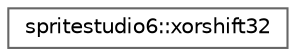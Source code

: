 digraph "Graphical Class Hierarchy"
{
 // LATEX_PDF_SIZE
  bgcolor="transparent";
  edge [fontname=Helvetica,fontsize=10,labelfontname=Helvetica,labelfontsize=10];
  node [fontname=Helvetica,fontsize=10,shape=box,height=0.2,width=0.4];
  rankdir="LR";
  Node0 [id="Node000000",label="spritestudio6::xorshift32",height=0.2,width=0.4,color="grey40", fillcolor="white", style="filled",URL="$classspritestudio6_1_1xorshift32.html",tooltip=" "];
}
